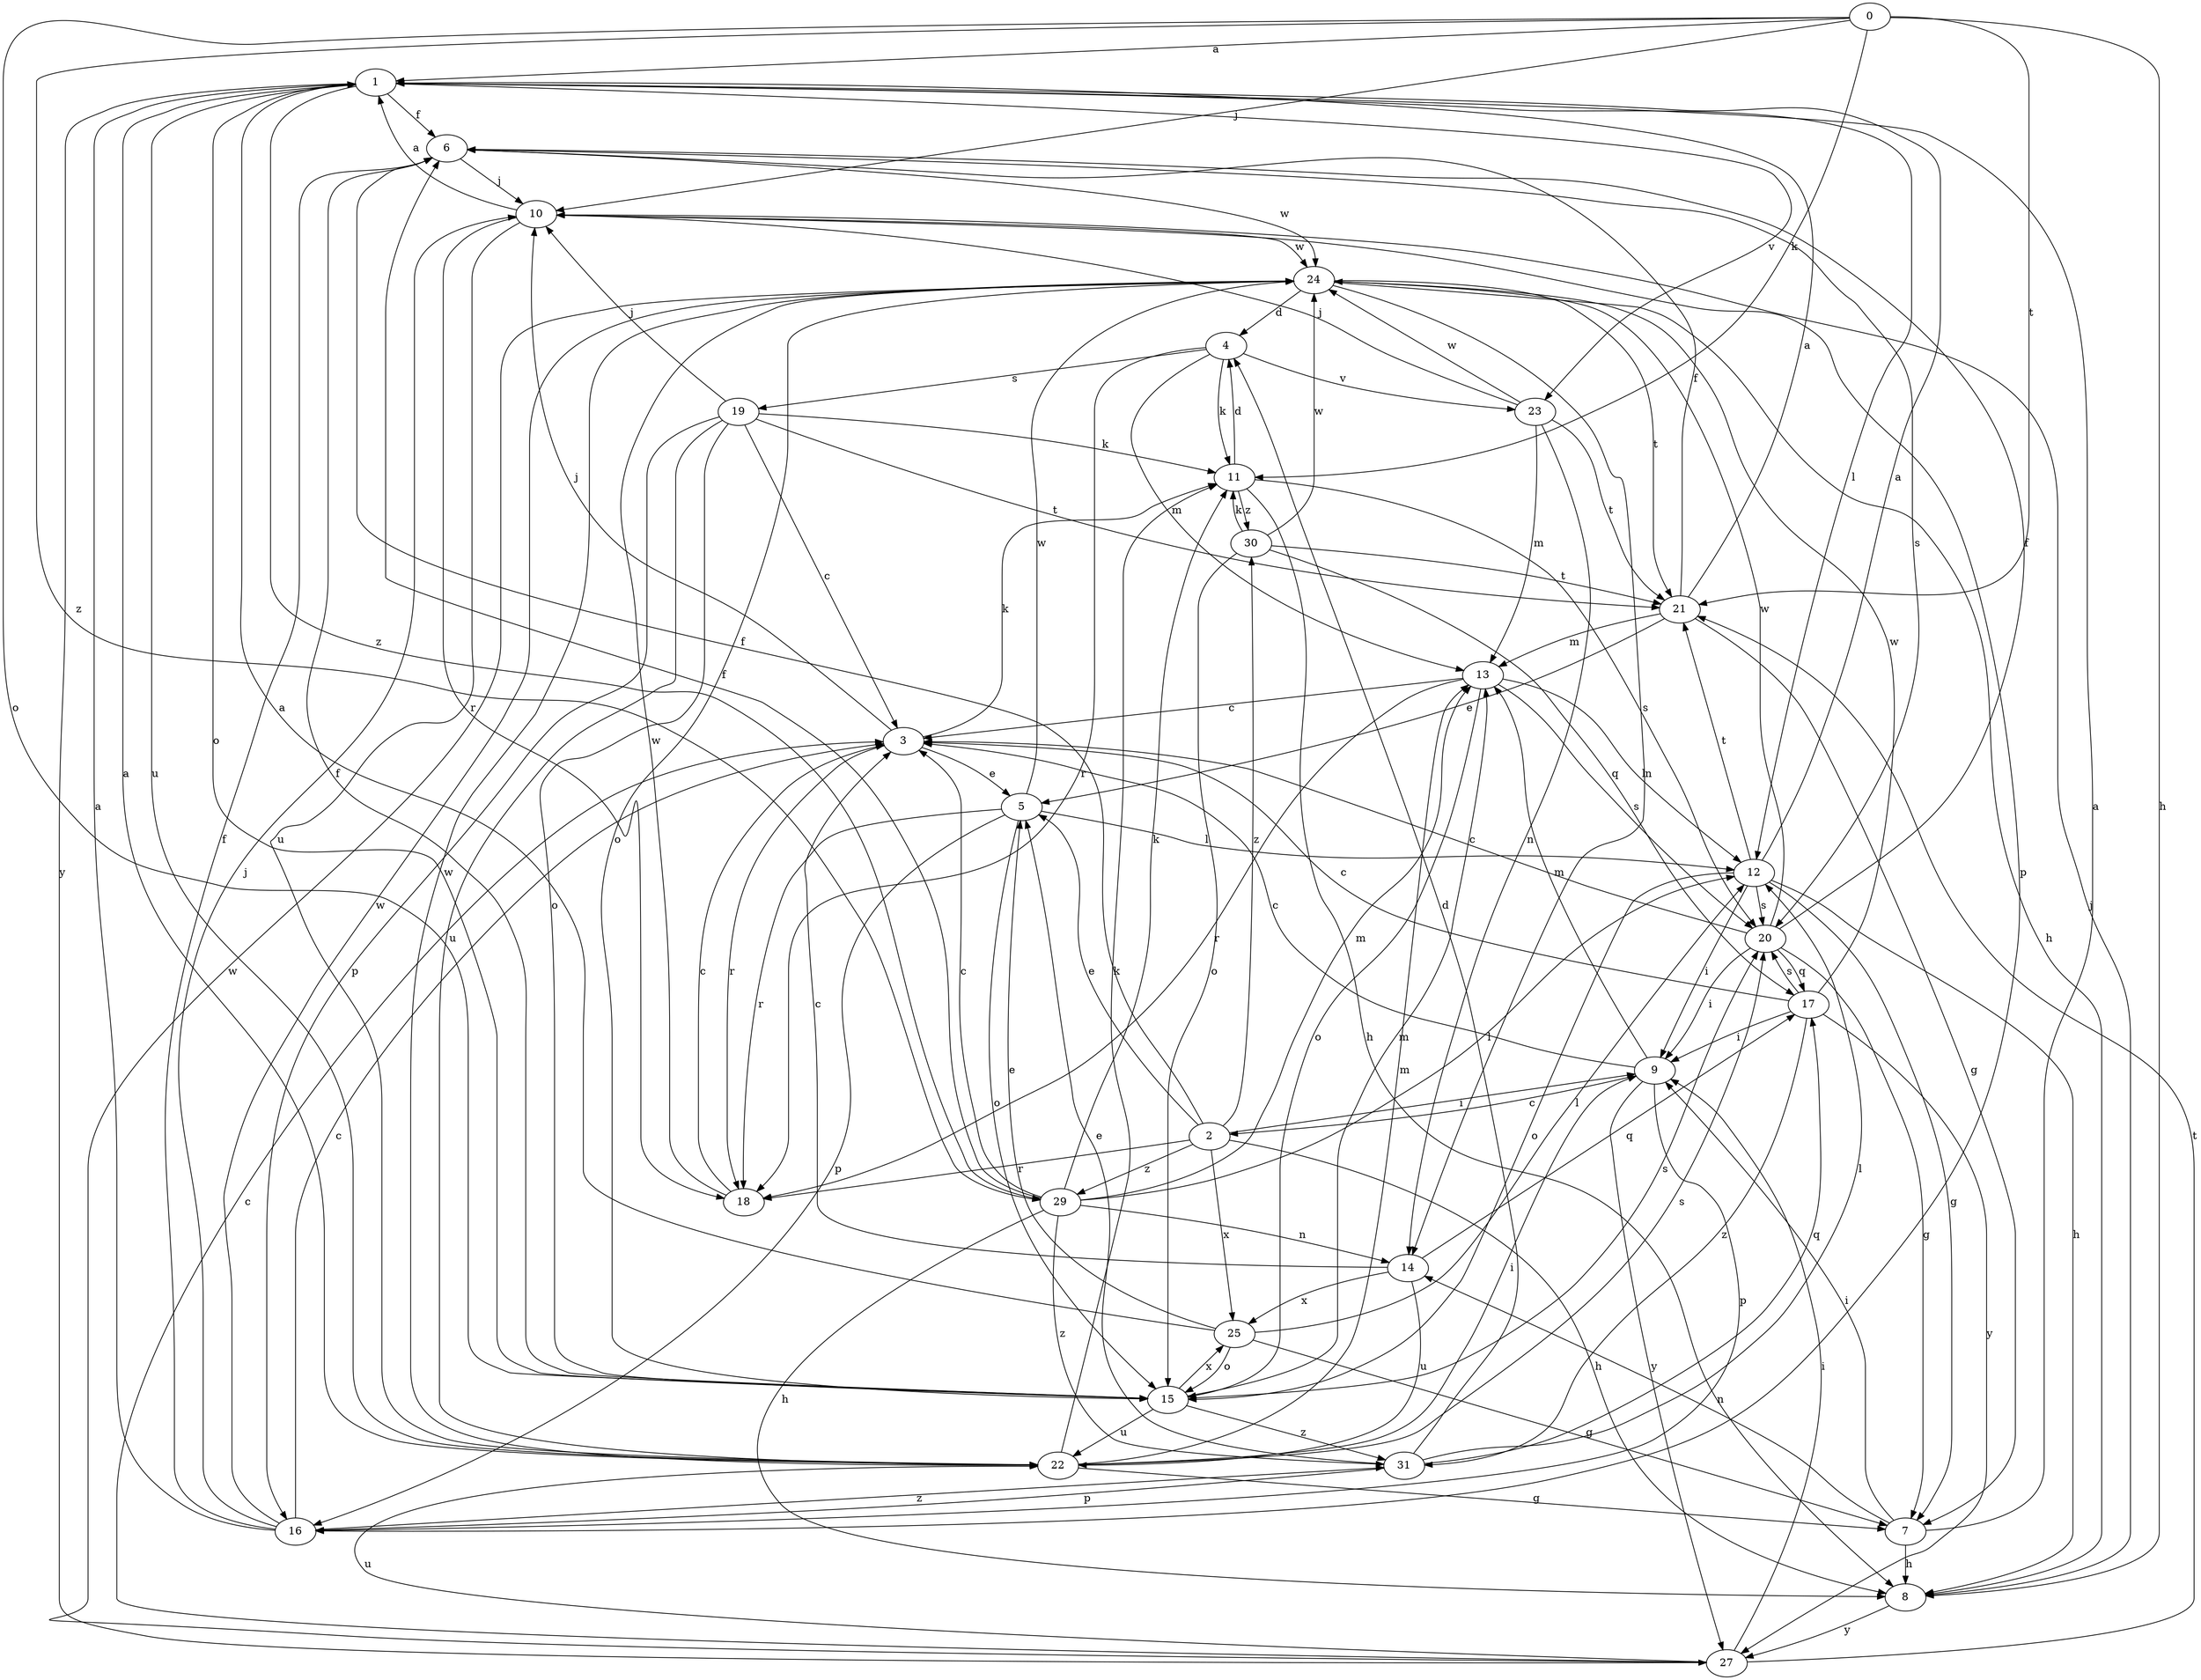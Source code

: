 strict digraph  {
0;
1;
2;
3;
4;
5;
6;
7;
8;
9;
10;
11;
12;
13;
14;
15;
16;
17;
18;
19;
20;
21;
22;
23;
24;
25;
27;
29;
30;
31;
0 -> 1  [label=a];
0 -> 8  [label=h];
0 -> 10  [label=j];
0 -> 11  [label=k];
0 -> 15  [label=o];
0 -> 21  [label=t];
0 -> 29  [label=z];
1 -> 6  [label=f];
1 -> 12  [label=l];
1 -> 15  [label=o];
1 -> 22  [label=u];
1 -> 23  [label=v];
1 -> 27  [label=y];
1 -> 29  [label=z];
2 -> 5  [label=e];
2 -> 6  [label=f];
2 -> 8  [label=h];
2 -> 9  [label=i];
2 -> 18  [label=r];
2 -> 25  [label=x];
2 -> 29  [label=z];
2 -> 30  [label=z];
3 -> 5  [label=e];
3 -> 10  [label=j];
3 -> 11  [label=k];
3 -> 18  [label=r];
4 -> 11  [label=k];
4 -> 13  [label=m];
4 -> 18  [label=r];
4 -> 19  [label=s];
4 -> 23  [label=v];
5 -> 12  [label=l];
5 -> 15  [label=o];
5 -> 16  [label=p];
5 -> 18  [label=r];
5 -> 24  [label=w];
6 -> 10  [label=j];
6 -> 20  [label=s];
6 -> 24  [label=w];
7 -> 1  [label=a];
7 -> 8  [label=h];
7 -> 9  [label=i];
7 -> 14  [label=n];
8 -> 10  [label=j];
8 -> 27  [label=y];
9 -> 2  [label=c];
9 -> 3  [label=c];
9 -> 13  [label=m];
9 -> 16  [label=p];
9 -> 27  [label=y];
10 -> 1  [label=a];
10 -> 16  [label=p];
10 -> 18  [label=r];
10 -> 22  [label=u];
10 -> 24  [label=w];
11 -> 4  [label=d];
11 -> 8  [label=h];
11 -> 20  [label=s];
11 -> 30  [label=z];
12 -> 1  [label=a];
12 -> 7  [label=g];
12 -> 8  [label=h];
12 -> 9  [label=i];
12 -> 15  [label=o];
12 -> 20  [label=s];
12 -> 21  [label=t];
13 -> 3  [label=c];
13 -> 12  [label=l];
13 -> 15  [label=o];
13 -> 18  [label=r];
13 -> 20  [label=s];
14 -> 3  [label=c];
14 -> 17  [label=q];
14 -> 22  [label=u];
14 -> 25  [label=x];
15 -> 6  [label=f];
15 -> 13  [label=m];
15 -> 20  [label=s];
15 -> 22  [label=u];
15 -> 25  [label=x];
15 -> 31  [label=z];
16 -> 1  [label=a];
16 -> 3  [label=c];
16 -> 6  [label=f];
16 -> 10  [label=j];
16 -> 24  [label=w];
16 -> 31  [label=z];
17 -> 3  [label=c];
17 -> 9  [label=i];
17 -> 20  [label=s];
17 -> 24  [label=w];
17 -> 27  [label=y];
17 -> 31  [label=z];
18 -> 3  [label=c];
18 -> 24  [label=w];
19 -> 3  [label=c];
19 -> 10  [label=j];
19 -> 11  [label=k];
19 -> 15  [label=o];
19 -> 16  [label=p];
19 -> 21  [label=t];
19 -> 22  [label=u];
20 -> 3  [label=c];
20 -> 6  [label=f];
20 -> 7  [label=g];
20 -> 9  [label=i];
20 -> 17  [label=q];
20 -> 24  [label=w];
21 -> 1  [label=a];
21 -> 5  [label=e];
21 -> 6  [label=f];
21 -> 7  [label=g];
21 -> 13  [label=m];
22 -> 1  [label=a];
22 -> 7  [label=g];
22 -> 9  [label=i];
22 -> 11  [label=k];
22 -> 13  [label=m];
22 -> 20  [label=s];
22 -> 24  [label=w];
23 -> 10  [label=j];
23 -> 13  [label=m];
23 -> 14  [label=n];
23 -> 21  [label=t];
23 -> 24  [label=w];
24 -> 4  [label=d];
24 -> 8  [label=h];
24 -> 14  [label=n];
24 -> 15  [label=o];
24 -> 21  [label=t];
25 -> 1  [label=a];
25 -> 5  [label=e];
25 -> 7  [label=g];
25 -> 12  [label=l];
25 -> 15  [label=o];
27 -> 3  [label=c];
27 -> 9  [label=i];
27 -> 21  [label=t];
27 -> 22  [label=u];
27 -> 24  [label=w];
29 -> 3  [label=c];
29 -> 6  [label=f];
29 -> 8  [label=h];
29 -> 11  [label=k];
29 -> 12  [label=l];
29 -> 13  [label=m];
29 -> 14  [label=n];
29 -> 31  [label=z];
30 -> 11  [label=k];
30 -> 15  [label=o];
30 -> 17  [label=q];
30 -> 21  [label=t];
30 -> 24  [label=w];
31 -> 4  [label=d];
31 -> 5  [label=e];
31 -> 12  [label=l];
31 -> 16  [label=p];
31 -> 17  [label=q];
}
